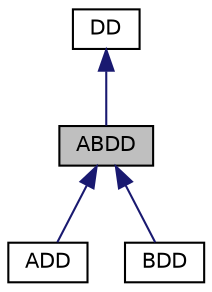 digraph "ABDD"
{
 // LATEX_PDF_SIZE
  edge [fontname="Helvetica",fontsize="10",labelfontname="Helvetica",labelfontsize="10"];
  node [fontname="Helvetica",fontsize="10",shape=record];
  Node1 [label="ABDD",height=0.2,width=0.4,color="black", fillcolor="grey75", style="filled", fontcolor="black",tooltip="Class for ADDs and BDDs."];
  Node2 -> Node1 [dir="back",color="midnightblue",fontsize="10",style="solid",fontname="Helvetica"];
  Node2 [label="DD",height=0.2,width=0.4,color="black", fillcolor="white", style="filled",URL="$classDD.html",tooltip="Base class for all decision diagrams in CUDD."];
  Node1 -> Node3 [dir="back",color="midnightblue",fontsize="10",style="solid",fontname="Helvetica"];
  Node3 [label="ADD",height=0.2,width=0.4,color="black", fillcolor="white", style="filled",URL="$classADD.html",tooltip="Class for ADDs."];
  Node1 -> Node4 [dir="back",color="midnightblue",fontsize="10",style="solid",fontname="Helvetica"];
  Node4 [label="BDD",height=0.2,width=0.4,color="black", fillcolor="white", style="filled",URL="$classBDD.html",tooltip="Class for BDDs."];
}
